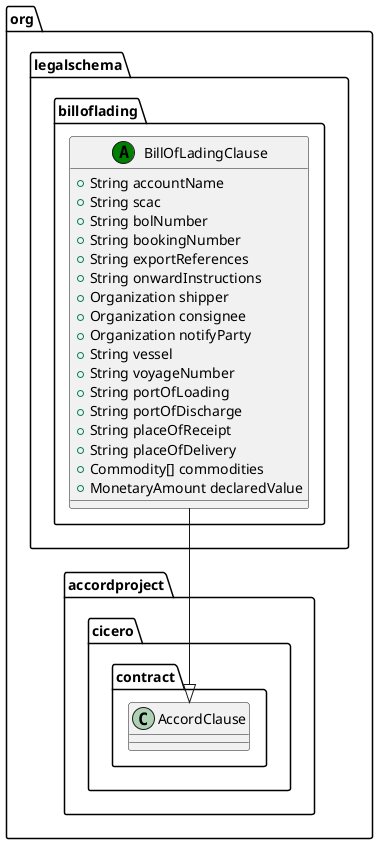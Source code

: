 @startuml
class org.legalschema.billoflading.BillOfLadingClause << (A,green) >> {
   + String accountName
   + String scac
   + String bolNumber
   + String bookingNumber
   + String exportReferences
   + String onwardInstructions
   + Organization shipper
   + Organization consignee
   + Organization notifyParty
   + String vessel
   + String voyageNumber
   + String portOfLoading
   + String portOfDischarge
   + String placeOfReceipt
   + String placeOfDelivery
   + Commodity[] commodities
   + MonetaryAmount declaredValue
}
org.legalschema.billoflading.BillOfLadingClause --|> org.accordproject.cicero.contract.AccordClause
@enduml
